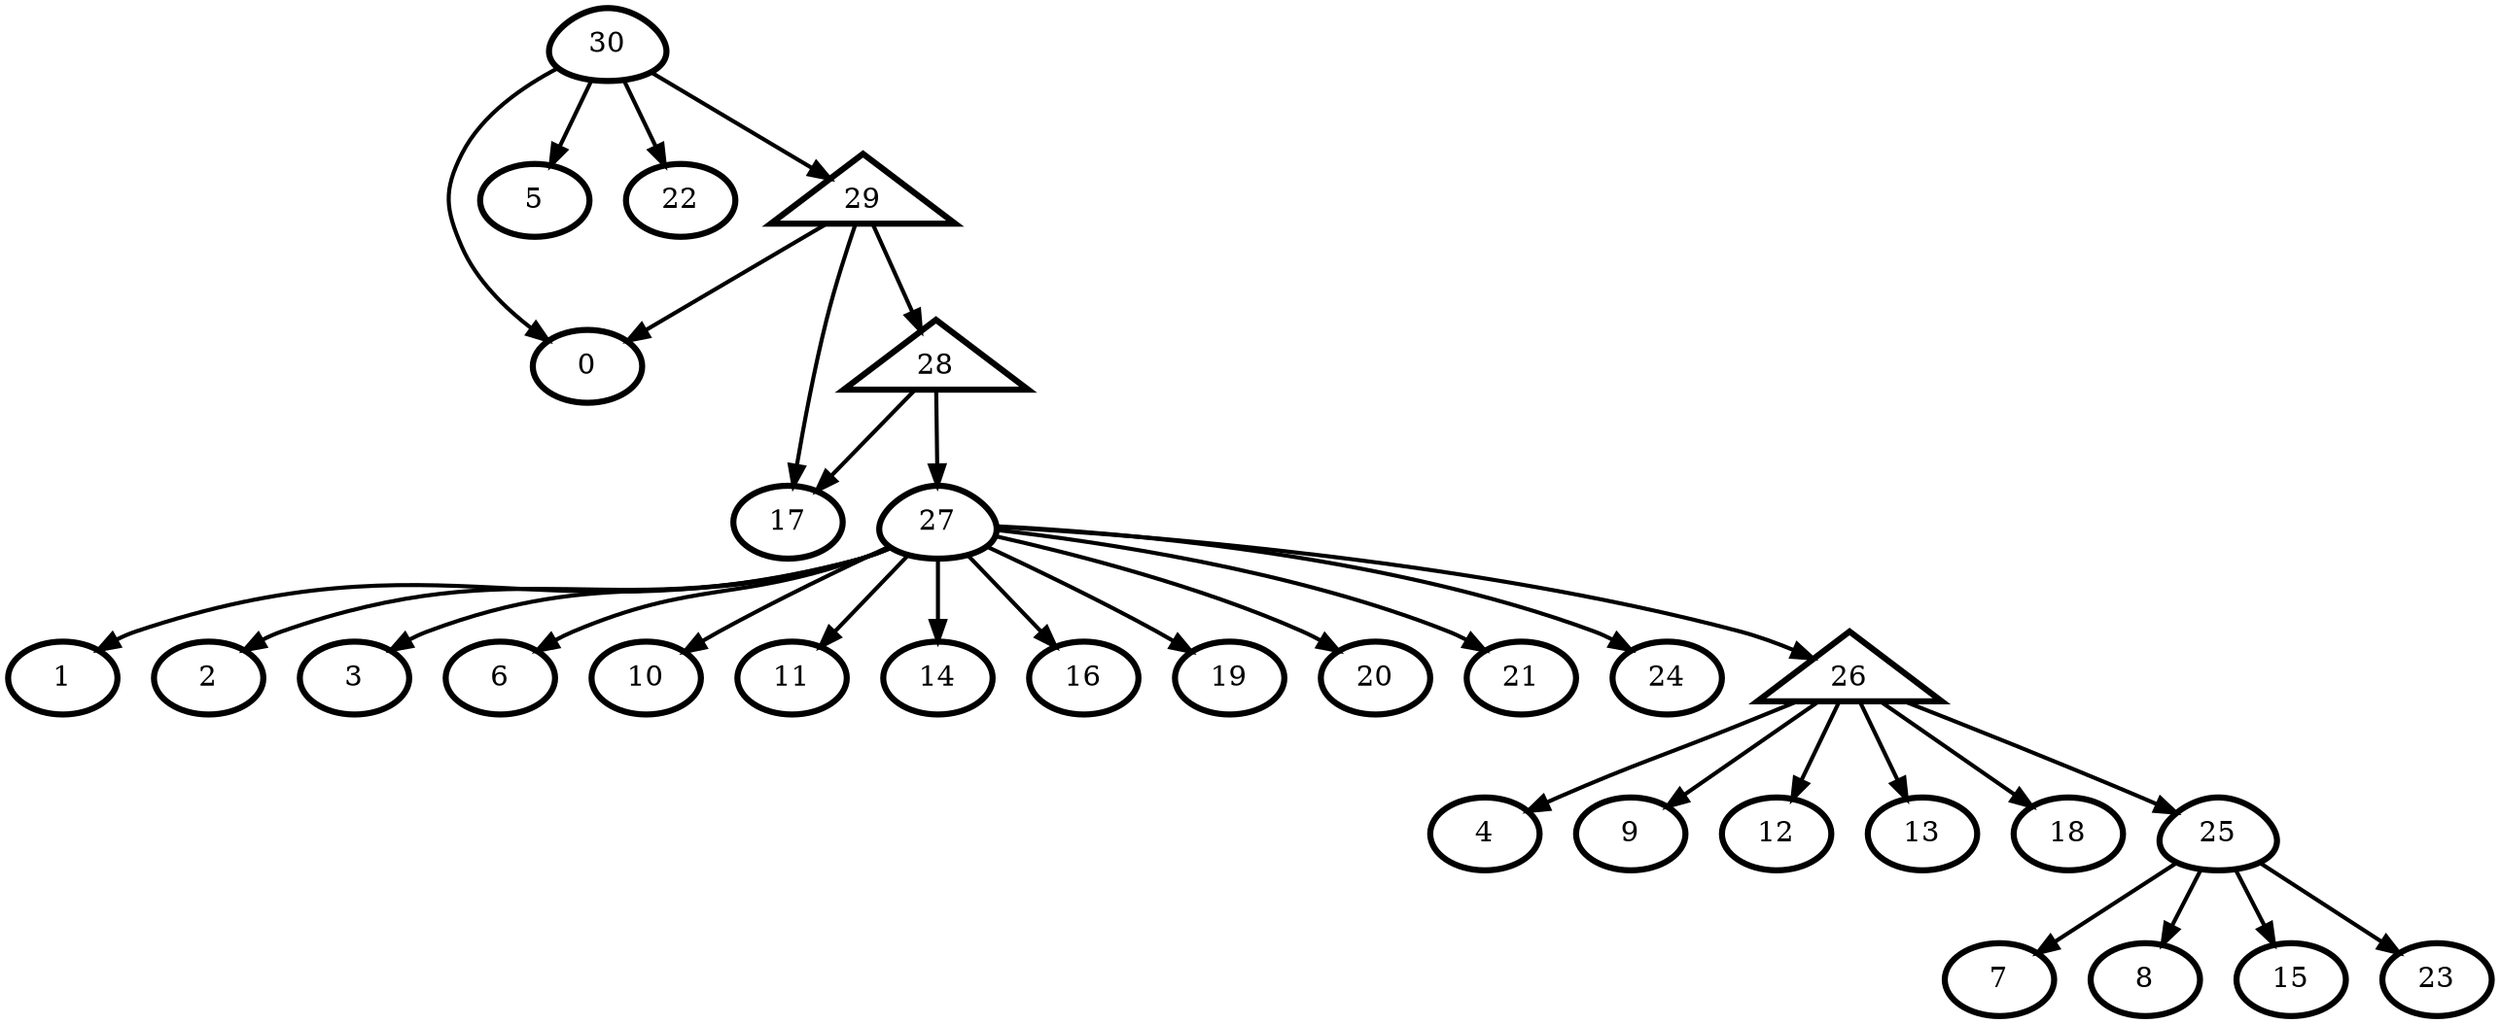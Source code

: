 digraph G {
    0 [penwidth=3,label="0"]
    1 [penwidth=3,label="1"]
    2 [penwidth=3,label="2"]
    3 [penwidth=3,label="3"]
    4 [penwidth=3,label="4"]
    5 [penwidth=3,label="5"]
    6 [penwidth=3,label="6"]
    7 [penwidth=3,label="7"]
    8 [penwidth=3,label="8"]
    9 [penwidth=3,label="9"]
    10 [penwidth=3,label="10"]
    11 [penwidth=3,label="11"]
    12 [penwidth=3,label="12"]
    13 [penwidth=3,label="13"]
    14 [penwidth=3,label="14"]
    15 [penwidth=3,label="15"]
    16 [penwidth=3,label="16"]
    17 [penwidth=3,label="17"]
    18 [penwidth=3,label="18"]
    19 [penwidth=3,label="19"]
    20 [penwidth=3,label="20"]
    21 [penwidth=3,label="21"]
    22 [penwidth=3,label="22"]
    23 [penwidth=3,label="23"]
    24 [penwidth=3,label="24"]
    25 [penwidth=3,label="25",shape = "egg"]
    26 [penwidth=3,label="27",shape = "egg"]
    27 [penwidth=3,label="26",shape = "triangle"]
    28 [penwidth=3,label="28",shape = "triangle"]
    29 [penwidth=3,label="29",shape = "triangle"]
    30 [penwidth=3,label="30",shape = "egg"]

    25 -> 23 [penwidth=2]
    25 -> 8 [penwidth=2]
    25 -> 7 [penwidth=2]
    25 -> 15 [penwidth=2]
    27 -> 25 [penwidth=2]
    27 -> 18 [penwidth=2]
    27 -> 9 [penwidth=2]
    27 -> 4 [penwidth=2]
    27 -> 12 [penwidth=2]
    27 -> 13 [penwidth=2]
    26 -> 21 [penwidth=2]
    26 -> 3 [penwidth=2]
    26 -> 16 [penwidth=2]
    26 -> 24 [penwidth=2]
    26 -> 11 [penwidth=2]
    26 -> 6 [penwidth=2]
    26 -> 20 [penwidth=2]
    26 -> 27 [penwidth=2]
    26 -> 19 [penwidth=2]
    26 -> 10 [penwidth=2]
    26 -> 14 [penwidth=2]
    26 -> 2 [penwidth=2]
    26 -> 1 [penwidth=2]
    28 -> 26 [penwidth=2]
    28 -> 17 [penwidth=2]
    29 -> 17 [penwidth=2]
    29 -> 0 [penwidth=2]
    29 -> 28 [penwidth=2]
    30 -> 5 [penwidth=2]
    30 -> 0 [penwidth=2]
    30 -> 22 [penwidth=2]
    30 -> 29 [penwidth=2]
}